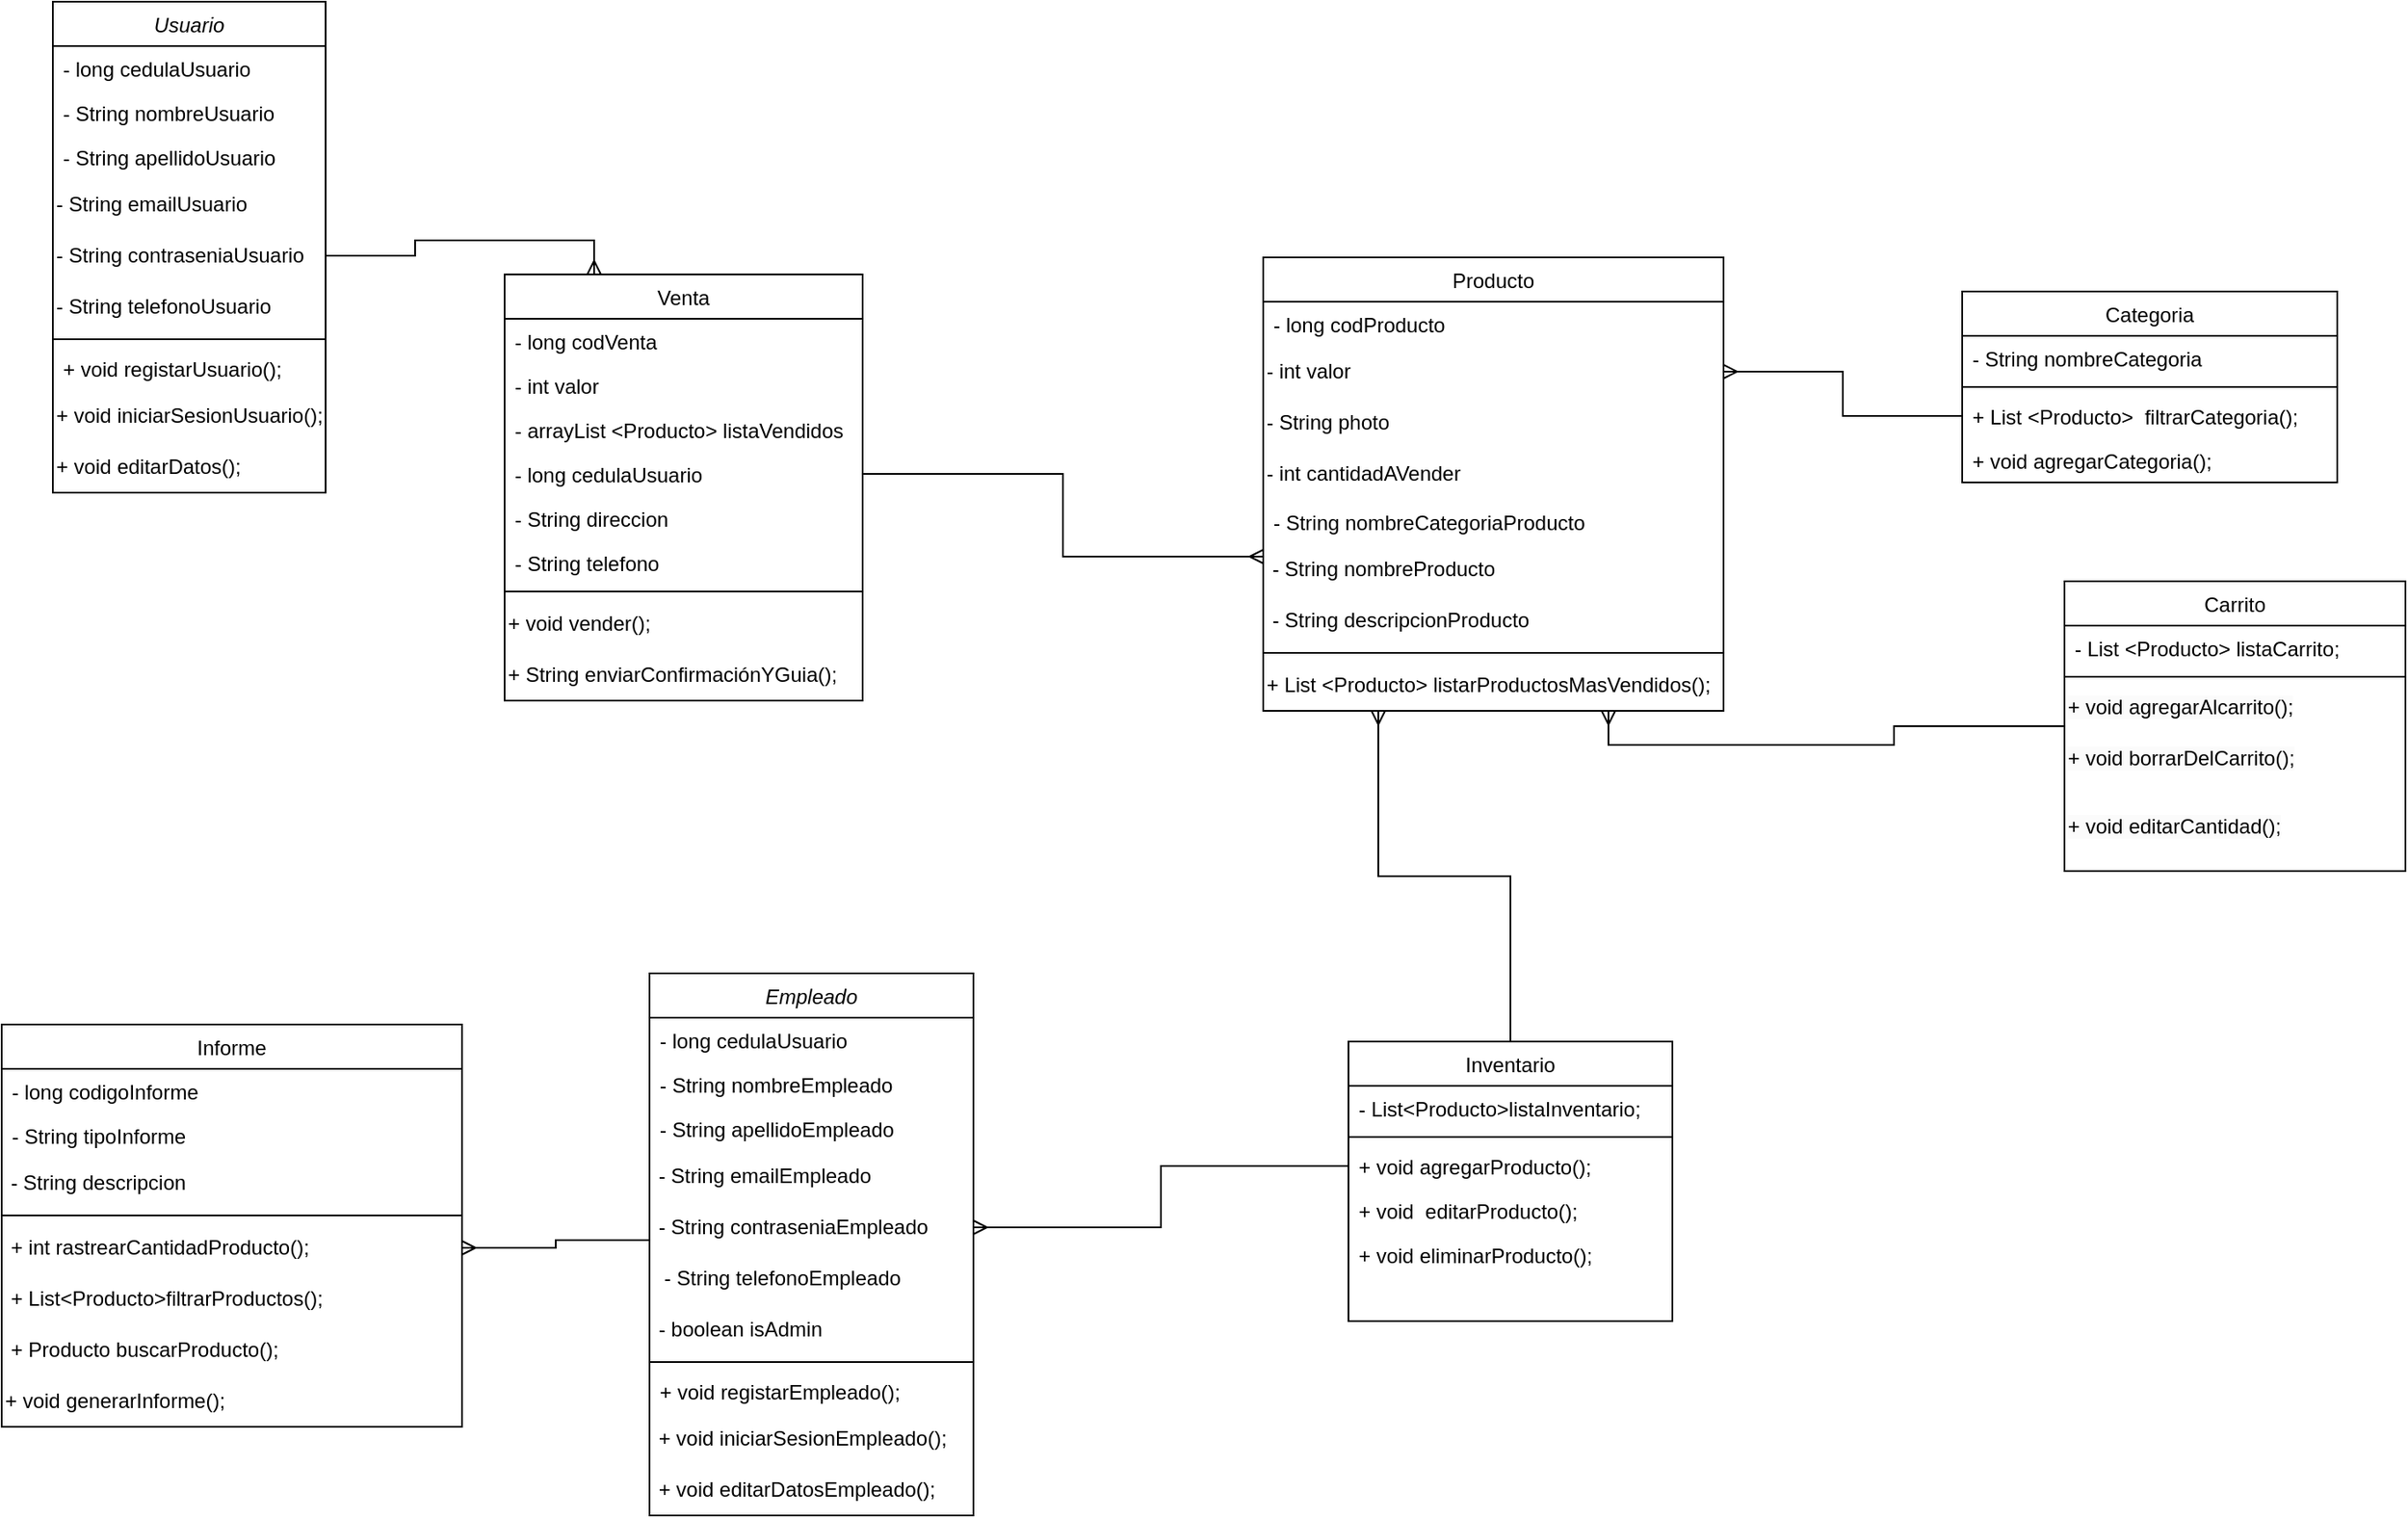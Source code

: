 <mxfile version="21.7.2" type="github">
  <diagram id="C5RBs43oDa-KdzZeNtuy" name="Page-1">
    <mxGraphModel dx="1750" dy="968" grid="1" gridSize="10" guides="1" tooltips="1" connect="1" arrows="1" fold="1" page="1" pageScale="1" pageWidth="827" pageHeight="1169" math="0" shadow="0">
      <root>
        <mxCell id="WIyWlLk6GJQsqaUBKTNV-0" />
        <mxCell id="WIyWlLk6GJQsqaUBKTNV-1" parent="WIyWlLk6GJQsqaUBKTNV-0" />
        <mxCell id="zkfFHV4jXpPFQw0GAbJ--0" value="Usuario" style="swimlane;fontStyle=2;align=center;verticalAlign=top;childLayout=stackLayout;horizontal=1;startSize=26;horizontalStack=0;resizeParent=1;resizeLast=0;collapsible=1;marginBottom=0;rounded=0;shadow=0;strokeWidth=1;" parent="WIyWlLk6GJQsqaUBKTNV-1" vertex="1">
          <mxGeometry x="80" y="50" width="160" height="288" as="geometry">
            <mxRectangle x="230" y="140" width="160" height="26" as="alternateBounds" />
          </mxGeometry>
        </mxCell>
        <mxCell id="zkfFHV4jXpPFQw0GAbJ--1" value="- long cedulaUsuario&#xa;" style="text;align=left;verticalAlign=top;spacingLeft=4;spacingRight=4;overflow=hidden;rotatable=0;points=[[0,0.5],[1,0.5]];portConstraint=eastwest;" parent="zkfFHV4jXpPFQw0GAbJ--0" vertex="1">
          <mxGeometry y="26" width="160" height="26" as="geometry" />
        </mxCell>
        <mxCell id="zkfFHV4jXpPFQw0GAbJ--2" value="- String nombreUsuario" style="text;align=left;verticalAlign=top;spacingLeft=4;spacingRight=4;overflow=hidden;rotatable=0;points=[[0,0.5],[1,0.5]];portConstraint=eastwest;rounded=0;shadow=0;html=0;" parent="zkfFHV4jXpPFQw0GAbJ--0" vertex="1">
          <mxGeometry y="52" width="160" height="26" as="geometry" />
        </mxCell>
        <mxCell id="zkfFHV4jXpPFQw0GAbJ--3" value="- String apellidoUsuario" style="text;align=left;verticalAlign=top;spacingLeft=4;spacingRight=4;overflow=hidden;rotatable=0;points=[[0,0.5],[1,0.5]];portConstraint=eastwest;rounded=0;shadow=0;html=0;" parent="zkfFHV4jXpPFQw0GAbJ--0" vertex="1">
          <mxGeometry y="78" width="160" height="26" as="geometry" />
        </mxCell>
        <mxCell id="MA3qy4aRPpGFtMoeG9zq-3" value="- String emailUsuario" style="text;html=1;strokeColor=none;fillColor=none;align=left;verticalAlign=middle;whiteSpace=wrap;rounded=0;" parent="zkfFHV4jXpPFQw0GAbJ--0" vertex="1">
          <mxGeometry y="104" width="160" height="30" as="geometry" />
        </mxCell>
        <mxCell id="MA3qy4aRPpGFtMoeG9zq-4" value="- String contraseniaUsuario" style="text;html=1;strokeColor=none;fillColor=none;align=left;verticalAlign=middle;whiteSpace=wrap;rounded=0;" parent="zkfFHV4jXpPFQw0GAbJ--0" vertex="1">
          <mxGeometry y="134" width="160" height="30" as="geometry" />
        </mxCell>
        <mxCell id="MA3qy4aRPpGFtMoeG9zq-5" value="- String telefonoUsuario" style="text;html=1;strokeColor=none;fillColor=none;align=left;verticalAlign=middle;whiteSpace=wrap;rounded=0;" parent="zkfFHV4jXpPFQw0GAbJ--0" vertex="1">
          <mxGeometry y="164" width="160" height="30" as="geometry" />
        </mxCell>
        <mxCell id="zkfFHV4jXpPFQw0GAbJ--4" value="" style="line;html=1;strokeWidth=1;align=left;verticalAlign=middle;spacingTop=-1;spacingLeft=3;spacingRight=3;rotatable=0;labelPosition=right;points=[];portConstraint=eastwest;" parent="zkfFHV4jXpPFQw0GAbJ--0" vertex="1">
          <mxGeometry y="194" width="160" height="8" as="geometry" />
        </mxCell>
        <mxCell id="zkfFHV4jXpPFQw0GAbJ--5" value="+ void registarUsuario();&#xa;" style="text;align=left;verticalAlign=top;spacingLeft=4;spacingRight=4;overflow=hidden;rotatable=0;points=[[0,0.5],[1,0.5]];portConstraint=eastwest;" parent="zkfFHV4jXpPFQw0GAbJ--0" vertex="1">
          <mxGeometry y="202" width="160" height="26" as="geometry" />
        </mxCell>
        <mxCell id="MA3qy4aRPpGFtMoeG9zq-6" value="+ void iniciarSesionUsuario();" style="text;html=1;strokeColor=none;fillColor=none;align=left;verticalAlign=middle;whiteSpace=wrap;rounded=0;" parent="zkfFHV4jXpPFQw0GAbJ--0" vertex="1">
          <mxGeometry y="228" width="160" height="30" as="geometry" />
        </mxCell>
        <mxCell id="MA3qy4aRPpGFtMoeG9zq-7" value="+ void editarDatos();" style="text;html=1;strokeColor=none;fillColor=none;align=left;verticalAlign=middle;whiteSpace=wrap;rounded=0;" parent="zkfFHV4jXpPFQw0GAbJ--0" vertex="1">
          <mxGeometry y="258" width="160" height="30" as="geometry" />
        </mxCell>
        <mxCell id="zkfFHV4jXpPFQw0GAbJ--6" value="Producto" style="swimlane;fontStyle=0;align=center;verticalAlign=top;childLayout=stackLayout;horizontal=1;startSize=26;horizontalStack=0;resizeParent=1;resizeLast=0;collapsible=1;marginBottom=0;rounded=0;shadow=0;strokeWidth=1;" parent="WIyWlLk6GJQsqaUBKTNV-1" vertex="1">
          <mxGeometry x="790" y="200" width="270" height="266" as="geometry">
            <mxRectangle x="130" y="380" width="160" height="26" as="alternateBounds" />
          </mxGeometry>
        </mxCell>
        <mxCell id="zkfFHV4jXpPFQw0GAbJ--7" value="- long codProducto" style="text;align=left;verticalAlign=top;spacingLeft=4;spacingRight=4;overflow=hidden;rotatable=0;points=[[0,0.5],[1,0.5]];portConstraint=eastwest;" parent="zkfFHV4jXpPFQw0GAbJ--6" vertex="1">
          <mxGeometry y="26" width="270" height="26" as="geometry" />
        </mxCell>
        <mxCell id="MA3qy4aRPpGFtMoeG9zq-11" value="- int valor" style="text;html=1;strokeColor=none;fillColor=none;align=left;verticalAlign=middle;whiteSpace=wrap;rounded=0;" parent="zkfFHV4jXpPFQw0GAbJ--6" vertex="1">
          <mxGeometry y="52" width="270" height="30" as="geometry" />
        </mxCell>
        <mxCell id="-KQW196Ihy9D4AUQCAuh-0" value="- String photo" style="text;html=1;strokeColor=none;fillColor=none;align=left;verticalAlign=middle;whiteSpace=wrap;rounded=0;" vertex="1" parent="zkfFHV4jXpPFQw0GAbJ--6">
          <mxGeometry y="82" width="270" height="30" as="geometry" />
        </mxCell>
        <mxCell id="-KQW196Ihy9D4AUQCAuh-1" value="- int cantidadAVender" style="text;html=1;strokeColor=none;fillColor=none;align=left;verticalAlign=middle;whiteSpace=wrap;rounded=0;" vertex="1" parent="zkfFHV4jXpPFQw0GAbJ--6">
          <mxGeometry y="112" width="270" height="30" as="geometry" />
        </mxCell>
        <mxCell id="zkfFHV4jXpPFQw0GAbJ--8" value="- String nombreCategoriaProducto" style="text;align=left;verticalAlign=top;spacingLeft=4;spacingRight=4;overflow=hidden;rotatable=0;points=[[0,0.5],[1,0.5]];portConstraint=eastwest;rounded=0;shadow=0;html=0;" parent="zkfFHV4jXpPFQw0GAbJ--6" vertex="1">
          <mxGeometry y="142" width="270" height="26" as="geometry" />
        </mxCell>
        <mxCell id="MA3qy4aRPpGFtMoeG9zq-9" value="&amp;nbsp;- String nombreProducto" style="text;html=1;strokeColor=none;fillColor=none;align=left;verticalAlign=middle;whiteSpace=wrap;rounded=0;" parent="zkfFHV4jXpPFQw0GAbJ--6" vertex="1">
          <mxGeometry y="168" width="270" height="30" as="geometry" />
        </mxCell>
        <mxCell id="MA3qy4aRPpGFtMoeG9zq-10" value="&amp;nbsp;- String descripcionProducto" style="text;html=1;strokeColor=none;fillColor=none;align=left;verticalAlign=middle;whiteSpace=wrap;rounded=0;" parent="zkfFHV4jXpPFQw0GAbJ--6" vertex="1">
          <mxGeometry y="198" width="270" height="30" as="geometry" />
        </mxCell>
        <mxCell id="zkfFHV4jXpPFQw0GAbJ--9" value="" style="line;html=1;strokeWidth=1;align=left;verticalAlign=middle;spacingTop=-1;spacingLeft=3;spacingRight=3;rotatable=0;labelPosition=right;points=[];portConstraint=eastwest;" parent="zkfFHV4jXpPFQw0GAbJ--6" vertex="1">
          <mxGeometry y="228" width="270" height="8" as="geometry" />
        </mxCell>
        <mxCell id="MA3qy4aRPpGFtMoeG9zq-13" value="+ List &amp;lt;Producto&amp;gt; listarProductosMasVendidos();" style="text;html=1;strokeColor=none;fillColor=none;align=left;verticalAlign=middle;whiteSpace=wrap;rounded=0;" parent="zkfFHV4jXpPFQw0GAbJ--6" vertex="1">
          <mxGeometry y="236" width="270" height="30" as="geometry" />
        </mxCell>
        <mxCell id="zkfFHV4jXpPFQw0GAbJ--13" value="Venta" style="swimlane;fontStyle=0;align=center;verticalAlign=top;childLayout=stackLayout;horizontal=1;startSize=26;horizontalStack=0;resizeParent=1;resizeLast=0;collapsible=1;marginBottom=0;rounded=0;shadow=0;strokeWidth=1;" parent="WIyWlLk6GJQsqaUBKTNV-1" vertex="1">
          <mxGeometry x="345" y="210" width="210" height="250" as="geometry">
            <mxRectangle x="340" y="380" width="170" height="26" as="alternateBounds" />
          </mxGeometry>
        </mxCell>
        <mxCell id="zkfFHV4jXpPFQw0GAbJ--14" value="- long codVenta" style="text;align=left;verticalAlign=top;spacingLeft=4;spacingRight=4;overflow=hidden;rotatable=0;points=[[0,0.5],[1,0.5]];portConstraint=eastwest;" parent="zkfFHV4jXpPFQw0GAbJ--13" vertex="1">
          <mxGeometry y="26" width="210" height="26" as="geometry" />
        </mxCell>
        <mxCell id="MA3qy4aRPpGFtMoeG9zq-14" value="- int valor" style="text;align=left;verticalAlign=top;spacingLeft=4;spacingRight=4;overflow=hidden;rotatable=0;points=[[0,0.5],[1,0.5]];portConstraint=eastwest;" parent="zkfFHV4jXpPFQw0GAbJ--13" vertex="1">
          <mxGeometry y="52" width="210" height="26" as="geometry" />
        </mxCell>
        <mxCell id="MA3qy4aRPpGFtMoeG9zq-15" value="- arrayList &lt;Producto&gt; listaVendidos" style="text;align=left;verticalAlign=top;spacingLeft=4;spacingRight=4;overflow=hidden;rotatable=0;points=[[0,0.5],[1,0.5]];portConstraint=eastwest;" parent="zkfFHV4jXpPFQw0GAbJ--13" vertex="1">
          <mxGeometry y="78" width="210" height="26" as="geometry" />
        </mxCell>
        <mxCell id="jjatqbKf0aUEEOFDRJPb-20" value="- long cedulaUsuario" style="text;align=left;verticalAlign=top;spacingLeft=4;spacingRight=4;overflow=hidden;rotatable=0;points=[[0,0.5],[1,0.5]];portConstraint=eastwest;" parent="zkfFHV4jXpPFQw0GAbJ--13" vertex="1">
          <mxGeometry y="104" width="210" height="26" as="geometry" />
        </mxCell>
        <mxCell id="jjatqbKf0aUEEOFDRJPb-21" value="- String direccion " style="text;align=left;verticalAlign=top;spacingLeft=4;spacingRight=4;overflow=hidden;rotatable=0;points=[[0,0.5],[1,0.5]];portConstraint=eastwest;" parent="zkfFHV4jXpPFQw0GAbJ--13" vertex="1">
          <mxGeometry y="130" width="210" height="26" as="geometry" />
        </mxCell>
        <mxCell id="jjatqbKf0aUEEOFDRJPb-22" value="- String telefono" style="text;align=left;verticalAlign=top;spacingLeft=4;spacingRight=4;overflow=hidden;rotatable=0;points=[[0,0.5],[1,0.5]];portConstraint=eastwest;" parent="zkfFHV4jXpPFQw0GAbJ--13" vertex="1">
          <mxGeometry y="156" width="210" height="26" as="geometry" />
        </mxCell>
        <mxCell id="zkfFHV4jXpPFQw0GAbJ--15" value="" style="line;html=1;strokeWidth=1;align=left;verticalAlign=middle;spacingTop=-1;spacingLeft=3;spacingRight=3;rotatable=0;labelPosition=right;points=[];portConstraint=eastwest;" parent="zkfFHV4jXpPFQw0GAbJ--13" vertex="1">
          <mxGeometry y="182" width="210" height="8" as="geometry" />
        </mxCell>
        <mxCell id="MA3qy4aRPpGFtMoeG9zq-16" value="+ void vender();" style="text;html=1;strokeColor=none;fillColor=none;align=left;verticalAlign=middle;whiteSpace=wrap;rounded=0;" parent="zkfFHV4jXpPFQw0GAbJ--13" vertex="1">
          <mxGeometry y="190" width="210" height="30" as="geometry" />
        </mxCell>
        <mxCell id="jjatqbKf0aUEEOFDRJPb-7" value="+ String enviarConfirmaciónYGuia();" style="text;html=1;strokeColor=none;fillColor=none;align=left;verticalAlign=middle;whiteSpace=wrap;rounded=0;" parent="zkfFHV4jXpPFQw0GAbJ--13" vertex="1">
          <mxGeometry y="220" width="210" height="30" as="geometry" />
        </mxCell>
        <mxCell id="zkfFHV4jXpPFQw0GAbJ--17" value="Categoria" style="swimlane;fontStyle=0;align=center;verticalAlign=top;childLayout=stackLayout;horizontal=1;startSize=26;horizontalStack=0;resizeParent=1;resizeLast=0;collapsible=1;marginBottom=0;rounded=0;shadow=0;strokeWidth=1;" parent="WIyWlLk6GJQsqaUBKTNV-1" vertex="1">
          <mxGeometry x="1200" y="220" width="220" height="112" as="geometry">
            <mxRectangle x="550" y="140" width="160" height="26" as="alternateBounds" />
          </mxGeometry>
        </mxCell>
        <mxCell id="zkfFHV4jXpPFQw0GAbJ--18" value="- String nombreCategoria" style="text;align=left;verticalAlign=top;spacingLeft=4;spacingRight=4;overflow=hidden;rotatable=0;points=[[0,0.5],[1,0.5]];portConstraint=eastwest;" parent="zkfFHV4jXpPFQw0GAbJ--17" vertex="1">
          <mxGeometry y="26" width="220" height="26" as="geometry" />
        </mxCell>
        <mxCell id="zkfFHV4jXpPFQw0GAbJ--23" value="" style="line;html=1;strokeWidth=1;align=left;verticalAlign=middle;spacingTop=-1;spacingLeft=3;spacingRight=3;rotatable=0;labelPosition=right;points=[];portConstraint=eastwest;" parent="zkfFHV4jXpPFQw0GAbJ--17" vertex="1">
          <mxGeometry y="52" width="220" height="8" as="geometry" />
        </mxCell>
        <mxCell id="zkfFHV4jXpPFQw0GAbJ--24" value="+ List &lt;Producto&gt;  filtrarCategoria();" style="text;align=left;verticalAlign=top;spacingLeft=4;spacingRight=4;overflow=hidden;rotatable=0;points=[[0,0.5],[1,0.5]];portConstraint=eastwest;" parent="zkfFHV4jXpPFQw0GAbJ--17" vertex="1">
          <mxGeometry y="60" width="220" height="26" as="geometry" />
        </mxCell>
        <mxCell id="yiQyhBWFoNNj02NLtgwB-6" value="+ void agregarCategoria();" style="text;align=left;verticalAlign=top;spacingLeft=4;spacingRight=4;overflow=hidden;rotatable=0;points=[[0,0.5],[1,0.5]];portConstraint=eastwest;" parent="zkfFHV4jXpPFQw0GAbJ--17" vertex="1">
          <mxGeometry y="86" width="220" height="26" as="geometry" />
        </mxCell>
        <mxCell id="yiQyhBWFoNNj02NLtgwB-20" style="edgeStyle=orthogonalEdgeStyle;rounded=0;orthogonalLoop=1;jettySize=auto;html=1;entryX=0.75;entryY=1;entryDx=0;entryDy=0;endArrow=ERmany;endFill=0;startArrow=none;startFill=0;" parent="WIyWlLk6GJQsqaUBKTNV-1" source="MA3qy4aRPpGFtMoeG9zq-0" target="zkfFHV4jXpPFQw0GAbJ--6" edge="1">
          <mxGeometry relative="1" as="geometry" />
        </mxCell>
        <mxCell id="MA3qy4aRPpGFtMoeG9zq-0" value="Carrito" style="swimlane;fontStyle=0;align=center;verticalAlign=top;childLayout=stackLayout;horizontal=1;startSize=26;horizontalStack=0;resizeParent=1;resizeLast=0;collapsible=1;marginBottom=0;rounded=0;shadow=0;strokeWidth=1;" parent="WIyWlLk6GJQsqaUBKTNV-1" vertex="1">
          <mxGeometry x="1260" y="390" width="200" height="170" as="geometry">
            <mxRectangle x="340" y="380" width="170" height="26" as="alternateBounds" />
          </mxGeometry>
        </mxCell>
        <mxCell id="MA3qy4aRPpGFtMoeG9zq-1" value="- List &lt;Producto&gt; listaCarrito;" style="text;align=left;verticalAlign=top;spacingLeft=4;spacingRight=4;overflow=hidden;rotatable=0;points=[[0,0.5],[1,0.5]];portConstraint=eastwest;" parent="MA3qy4aRPpGFtMoeG9zq-0" vertex="1">
          <mxGeometry y="26" width="200" height="26" as="geometry" />
        </mxCell>
        <mxCell id="MA3qy4aRPpGFtMoeG9zq-2" value="" style="line;html=1;strokeWidth=1;align=left;verticalAlign=middle;spacingTop=-1;spacingLeft=3;spacingRight=3;rotatable=0;labelPosition=right;points=[];portConstraint=eastwest;" parent="MA3qy4aRPpGFtMoeG9zq-0" vertex="1">
          <mxGeometry y="52" width="200" height="8" as="geometry" />
        </mxCell>
        <mxCell id="jjatqbKf0aUEEOFDRJPb-3" value="&lt;span style=&quot;color: rgb(0, 0, 0); font-family: Helvetica; font-size: 12px; font-style: normal; font-variant-ligatures: normal; font-variant-caps: normal; font-weight: 400; letter-spacing: normal; orphans: 2; text-align: left; text-indent: 0px; text-transform: none; widows: 2; word-spacing: 0px; -webkit-text-stroke-width: 0px; background-color: rgb(251, 251, 251); text-decoration-thickness: initial; text-decoration-style: initial; text-decoration-color: initial; float: none; display: inline !important;&quot;&gt;+ void agregarAlcarrito();&lt;/span&gt;" style="text;whiteSpace=wrap;html=1;" parent="MA3qy4aRPpGFtMoeG9zq-0" vertex="1">
          <mxGeometry y="60" width="200" height="30" as="geometry" />
        </mxCell>
        <mxCell id="jjatqbKf0aUEEOFDRJPb-4" value="&lt;span style=&quot;color: rgb(0, 0, 0); font-family: Helvetica; font-size: 12px; font-style: normal; font-variant-ligatures: normal; font-variant-caps: normal; font-weight: 400; letter-spacing: normal; orphans: 2; text-align: left; text-indent: 0px; text-transform: none; widows: 2; word-spacing: 0px; -webkit-text-stroke-width: 0px; background-color: rgb(251, 251, 251); text-decoration-thickness: initial; text-decoration-style: initial; text-decoration-color: initial; float: none; display: inline !important;&quot;&gt;+ void borrarDelCarrito();&lt;/span&gt;" style="text;whiteSpace=wrap;html=1;" parent="MA3qy4aRPpGFtMoeG9zq-0" vertex="1">
          <mxGeometry y="90" width="200" height="40" as="geometry" />
        </mxCell>
        <mxCell id="jjatqbKf0aUEEOFDRJPb-6" value="&lt;span style=&quot;color: rgb(0, 0, 0); font-family: Helvetica; font-size: 12px; font-style: normal; font-variant-ligatures: normal; font-variant-caps: normal; font-weight: 400; letter-spacing: normal; orphans: 2; text-align: left; text-indent: 0px; text-transform: none; widows: 2; word-spacing: 0px; -webkit-text-stroke-width: 0px; background-color: rgb(251, 251, 251); text-decoration-thickness: initial; text-decoration-style: initial; text-decoration-color: initial; float: none; display: inline !important;&quot;&gt;+ void editarCantidad();&lt;/span&gt;" style="text;whiteSpace=wrap;html=1;" parent="MA3qy4aRPpGFtMoeG9zq-0" vertex="1">
          <mxGeometry y="130" width="200" height="40" as="geometry" />
        </mxCell>
        <mxCell id="yiQyhBWFoNNj02NLtgwB-24" style="edgeStyle=orthogonalEdgeStyle;rounded=0;orthogonalLoop=1;jettySize=auto;html=1;entryX=0.25;entryY=1;entryDx=0;entryDy=0;endArrow=ERmany;endFill=0;startArrow=none;startFill=0;" parent="WIyWlLk6GJQsqaUBKTNV-1" source="jjatqbKf0aUEEOFDRJPb-0" target="zkfFHV4jXpPFQw0GAbJ--6" edge="1">
          <mxGeometry relative="1" as="geometry" />
        </mxCell>
        <mxCell id="jjatqbKf0aUEEOFDRJPb-0" value="Inventario" style="swimlane;fontStyle=0;align=center;verticalAlign=top;childLayout=stackLayout;horizontal=1;startSize=26;horizontalStack=0;resizeParent=1;resizeLast=0;collapsible=1;marginBottom=0;rounded=0;shadow=0;strokeWidth=1;" parent="WIyWlLk6GJQsqaUBKTNV-1" vertex="1">
          <mxGeometry x="840" y="660" width="190" height="164" as="geometry">
            <mxRectangle x="340" y="380" width="170" height="26" as="alternateBounds" />
          </mxGeometry>
        </mxCell>
        <mxCell id="jjatqbKf0aUEEOFDRJPb-1" value="- List&lt;Producto&gt;listaInventario;" style="text;align=left;verticalAlign=top;spacingLeft=4;spacingRight=4;overflow=hidden;rotatable=0;points=[[0,0.5],[1,0.5]];portConstraint=eastwest;" parent="jjatqbKf0aUEEOFDRJPb-0" vertex="1">
          <mxGeometry y="26" width="190" height="26" as="geometry" />
        </mxCell>
        <mxCell id="jjatqbKf0aUEEOFDRJPb-2" value="" style="line;html=1;strokeWidth=1;align=left;verticalAlign=middle;spacingTop=-1;spacingLeft=3;spacingRight=3;rotatable=0;labelPosition=right;points=[];portConstraint=eastwest;" parent="jjatqbKf0aUEEOFDRJPb-0" vertex="1">
          <mxGeometry y="52" width="190" height="8" as="geometry" />
        </mxCell>
        <mxCell id="zkfFHV4jXpPFQw0GAbJ--10" value="+ void agregarProducto();" style="text;align=left;verticalAlign=top;spacingLeft=4;spacingRight=4;overflow=hidden;rotatable=0;points=[[0,0.5],[1,0.5]];portConstraint=eastwest;fontStyle=0" parent="jjatqbKf0aUEEOFDRJPb-0" vertex="1">
          <mxGeometry y="60" width="190" height="26" as="geometry" />
        </mxCell>
        <mxCell id="zkfFHV4jXpPFQw0GAbJ--11" value="+ void  editarProducto();" style="text;align=left;verticalAlign=top;spacingLeft=4;spacingRight=4;overflow=hidden;rotatable=0;points=[[0,0.5],[1,0.5]];portConstraint=eastwest;" parent="jjatqbKf0aUEEOFDRJPb-0" vertex="1">
          <mxGeometry y="86" width="190" height="26" as="geometry" />
        </mxCell>
        <mxCell id="MA3qy4aRPpGFtMoeG9zq-12" value="+ void eliminarProducto();" style="text;align=left;verticalAlign=top;spacingLeft=4;spacingRight=4;overflow=hidden;rotatable=0;points=[[0,0.5],[1,0.5]];portConstraint=eastwest;fontStyle=0" parent="jjatqbKf0aUEEOFDRJPb-0" vertex="1">
          <mxGeometry y="112" width="190" height="26" as="geometry" />
        </mxCell>
        <mxCell id="jjatqbKf0aUEEOFDRJPb-8" value="Empleado" style="swimlane;fontStyle=2;align=center;verticalAlign=top;childLayout=stackLayout;horizontal=1;startSize=26;horizontalStack=0;resizeParent=1;resizeLast=0;collapsible=1;marginBottom=0;rounded=0;shadow=0;strokeWidth=1;" parent="WIyWlLk6GJQsqaUBKTNV-1" vertex="1">
          <mxGeometry x="430" y="620" width="190" height="318" as="geometry">
            <mxRectangle x="230" y="140" width="160" height="26" as="alternateBounds" />
          </mxGeometry>
        </mxCell>
        <mxCell id="jjatqbKf0aUEEOFDRJPb-9" value="- long cedulaUsuario&#xa;" style="text;align=left;verticalAlign=top;spacingLeft=4;spacingRight=4;overflow=hidden;rotatable=0;points=[[0,0.5],[1,0.5]];portConstraint=eastwest;" parent="jjatqbKf0aUEEOFDRJPb-8" vertex="1">
          <mxGeometry y="26" width="190" height="26" as="geometry" />
        </mxCell>
        <mxCell id="jjatqbKf0aUEEOFDRJPb-10" value="- String nombreEmpleado" style="text;align=left;verticalAlign=top;spacingLeft=4;spacingRight=4;overflow=hidden;rotatable=0;points=[[0,0.5],[1,0.5]];portConstraint=eastwest;rounded=0;shadow=0;html=0;" parent="jjatqbKf0aUEEOFDRJPb-8" vertex="1">
          <mxGeometry y="52" width="190" height="26" as="geometry" />
        </mxCell>
        <mxCell id="jjatqbKf0aUEEOFDRJPb-11" value="- String apellidoEmpleado" style="text;align=left;verticalAlign=top;spacingLeft=4;spacingRight=4;overflow=hidden;rotatable=0;points=[[0,0.5],[1,0.5]];portConstraint=eastwest;rounded=0;shadow=0;html=0;" parent="jjatqbKf0aUEEOFDRJPb-8" vertex="1">
          <mxGeometry y="78" width="190" height="26" as="geometry" />
        </mxCell>
        <mxCell id="jjatqbKf0aUEEOFDRJPb-12" value="&amp;nbsp;- String emailEmpleado" style="text;html=1;strokeColor=none;fillColor=none;align=left;verticalAlign=middle;whiteSpace=wrap;rounded=0;" parent="jjatqbKf0aUEEOFDRJPb-8" vertex="1">
          <mxGeometry y="104" width="190" height="30" as="geometry" />
        </mxCell>
        <mxCell id="jjatqbKf0aUEEOFDRJPb-13" value="&amp;nbsp;- String contraseniaEmpleado" style="text;html=1;strokeColor=none;fillColor=none;align=left;verticalAlign=middle;whiteSpace=wrap;rounded=0;" parent="jjatqbKf0aUEEOFDRJPb-8" vertex="1">
          <mxGeometry y="134" width="190" height="30" as="geometry" />
        </mxCell>
        <mxCell id="jjatqbKf0aUEEOFDRJPb-14" value="&amp;nbsp; - String telefonoEmpleado" style="text;html=1;strokeColor=none;fillColor=none;align=left;verticalAlign=middle;whiteSpace=wrap;rounded=0;" parent="jjatqbKf0aUEEOFDRJPb-8" vertex="1">
          <mxGeometry y="164" width="190" height="30" as="geometry" />
        </mxCell>
        <mxCell id="jjatqbKf0aUEEOFDRJPb-19" value="&amp;nbsp;- boolean isAdmin" style="text;html=1;strokeColor=none;fillColor=none;align=left;verticalAlign=middle;whiteSpace=wrap;rounded=0;" parent="jjatqbKf0aUEEOFDRJPb-8" vertex="1">
          <mxGeometry y="194" width="190" height="30" as="geometry" />
        </mxCell>
        <mxCell id="jjatqbKf0aUEEOFDRJPb-15" value="" style="line;html=1;strokeWidth=1;align=left;verticalAlign=middle;spacingTop=-1;spacingLeft=3;spacingRight=3;rotatable=0;labelPosition=right;points=[];portConstraint=eastwest;" parent="jjatqbKf0aUEEOFDRJPb-8" vertex="1">
          <mxGeometry y="224" width="190" height="8" as="geometry" />
        </mxCell>
        <mxCell id="jjatqbKf0aUEEOFDRJPb-16" value="+ void registarEmpleado();&#xa;" style="text;align=left;verticalAlign=top;spacingLeft=4;spacingRight=4;overflow=hidden;rotatable=0;points=[[0,0.5],[1,0.5]];portConstraint=eastwest;" parent="jjatqbKf0aUEEOFDRJPb-8" vertex="1">
          <mxGeometry y="232" width="190" height="26" as="geometry" />
        </mxCell>
        <mxCell id="jjatqbKf0aUEEOFDRJPb-17" value="&amp;nbsp;+ void iniciarSesionEmpleado();" style="text;html=1;strokeColor=none;fillColor=none;align=left;verticalAlign=middle;whiteSpace=wrap;rounded=0;" parent="jjatqbKf0aUEEOFDRJPb-8" vertex="1">
          <mxGeometry y="258" width="190" height="30" as="geometry" />
        </mxCell>
        <mxCell id="jjatqbKf0aUEEOFDRJPb-18" value="&amp;nbsp;+ void editarDatosEmpleado();" style="text;html=1;strokeColor=none;fillColor=none;align=left;verticalAlign=middle;whiteSpace=wrap;rounded=0;" parent="jjatqbKf0aUEEOFDRJPb-8" vertex="1">
          <mxGeometry y="288" width="190" height="30" as="geometry" />
        </mxCell>
        <mxCell id="jjatqbKf0aUEEOFDRJPb-24" value="Informe" style="swimlane;fontStyle=0;align=center;verticalAlign=top;childLayout=stackLayout;horizontal=1;startSize=26;horizontalStack=0;resizeParent=1;resizeLast=0;collapsible=1;marginBottom=0;rounded=0;shadow=0;strokeWidth=1;" parent="WIyWlLk6GJQsqaUBKTNV-1" vertex="1">
          <mxGeometry x="50" y="650" width="270" height="236" as="geometry">
            <mxRectangle x="130" y="380" width="160" height="26" as="alternateBounds" />
          </mxGeometry>
        </mxCell>
        <mxCell id="jjatqbKf0aUEEOFDRJPb-25" value="- long codigoInforme" style="text;align=left;verticalAlign=top;spacingLeft=4;spacingRight=4;overflow=hidden;rotatable=0;points=[[0,0.5],[1,0.5]];portConstraint=eastwest;" parent="jjatqbKf0aUEEOFDRJPb-24" vertex="1">
          <mxGeometry y="26" width="270" height="26" as="geometry" />
        </mxCell>
        <mxCell id="jjatqbKf0aUEEOFDRJPb-26" value="- String tipoInforme" style="text;align=left;verticalAlign=top;spacingLeft=4;spacingRight=4;overflow=hidden;rotatable=0;points=[[0,0.5],[1,0.5]];portConstraint=eastwest;rounded=0;shadow=0;html=0;" parent="jjatqbKf0aUEEOFDRJPb-24" vertex="1">
          <mxGeometry y="52" width="270" height="26" as="geometry" />
        </mxCell>
        <mxCell id="jjatqbKf0aUEEOFDRJPb-27" value="&amp;nbsp;- String descripcion" style="text;html=1;strokeColor=none;fillColor=none;align=left;verticalAlign=middle;whiteSpace=wrap;rounded=0;" parent="jjatqbKf0aUEEOFDRJPb-24" vertex="1">
          <mxGeometry y="78" width="270" height="30" as="geometry" />
        </mxCell>
        <mxCell id="jjatqbKf0aUEEOFDRJPb-30" value="" style="line;html=1;strokeWidth=1;align=left;verticalAlign=middle;spacingTop=-1;spacingLeft=3;spacingRight=3;rotatable=0;labelPosition=right;points=[];portConstraint=eastwest;" parent="jjatqbKf0aUEEOFDRJPb-24" vertex="1">
          <mxGeometry y="108" width="270" height="8" as="geometry" />
        </mxCell>
        <mxCell id="jjatqbKf0aUEEOFDRJPb-31" value="&amp;nbsp;+ int rastrearCantidadProducto();" style="text;html=1;strokeColor=none;fillColor=none;align=left;verticalAlign=middle;whiteSpace=wrap;rounded=0;" parent="jjatqbKf0aUEEOFDRJPb-24" vertex="1">
          <mxGeometry y="116" width="270" height="30" as="geometry" />
        </mxCell>
        <mxCell id="jjatqbKf0aUEEOFDRJPb-32" value="&amp;nbsp;+ List&amp;lt;Producto&amp;gt;filtrarProductos();" style="text;html=1;strokeColor=none;fillColor=none;align=left;verticalAlign=middle;whiteSpace=wrap;rounded=0;" parent="jjatqbKf0aUEEOFDRJPb-24" vertex="1">
          <mxGeometry y="146" width="270" height="30" as="geometry" />
        </mxCell>
        <mxCell id="jjatqbKf0aUEEOFDRJPb-33" value="&amp;nbsp;+ Producto buscarProducto();" style="text;html=1;strokeColor=none;fillColor=none;align=left;verticalAlign=middle;whiteSpace=wrap;rounded=0;" parent="jjatqbKf0aUEEOFDRJPb-24" vertex="1">
          <mxGeometry y="176" width="270" height="30" as="geometry" />
        </mxCell>
        <mxCell id="jjatqbKf0aUEEOFDRJPb-34" value="+ void generarInforme();" style="text;html=1;strokeColor=none;fillColor=none;align=left;verticalAlign=middle;whiteSpace=wrap;rounded=0;" parent="jjatqbKf0aUEEOFDRJPb-24" vertex="1">
          <mxGeometry y="206" width="270" height="30" as="geometry" />
        </mxCell>
        <mxCell id="yiQyhBWFoNNj02NLtgwB-10" style="edgeStyle=orthogonalEdgeStyle;rounded=0;orthogonalLoop=1;jettySize=auto;html=1;entryX=0.25;entryY=0;entryDx=0;entryDy=0;endArrow=ERmany;endFill=0;" parent="WIyWlLk6GJQsqaUBKTNV-1" source="MA3qy4aRPpGFtMoeG9zq-4" target="zkfFHV4jXpPFQw0GAbJ--13" edge="1">
          <mxGeometry relative="1" as="geometry" />
        </mxCell>
        <mxCell id="yiQyhBWFoNNj02NLtgwB-13" style="edgeStyle=orthogonalEdgeStyle;rounded=0;orthogonalLoop=1;jettySize=auto;html=1;entryX=0;entryY=0.25;entryDx=0;entryDy=0;endArrow=ERmany;endFill=0;" parent="WIyWlLk6GJQsqaUBKTNV-1" source="jjatqbKf0aUEEOFDRJPb-20" target="MA3qy4aRPpGFtMoeG9zq-9" edge="1">
          <mxGeometry relative="1" as="geometry" />
        </mxCell>
        <mxCell id="yiQyhBWFoNNj02NLtgwB-16" style="edgeStyle=orthogonalEdgeStyle;rounded=0;orthogonalLoop=1;jettySize=auto;html=1;endArrow=none;endFill=0;startArrow=ERmany;startFill=0;" parent="WIyWlLk6GJQsqaUBKTNV-1" source="MA3qy4aRPpGFtMoeG9zq-11" target="zkfFHV4jXpPFQw0GAbJ--24" edge="1">
          <mxGeometry relative="1" as="geometry" />
        </mxCell>
        <mxCell id="yiQyhBWFoNNj02NLtgwB-33" style="edgeStyle=orthogonalEdgeStyle;rounded=0;orthogonalLoop=1;jettySize=auto;html=1;entryX=0;entryY=0.75;entryDx=0;entryDy=0;endArrow=none;endFill=0;startArrow=ERmany;startFill=0;" parent="WIyWlLk6GJQsqaUBKTNV-1" source="jjatqbKf0aUEEOFDRJPb-31" target="jjatqbKf0aUEEOFDRJPb-13" edge="1">
          <mxGeometry relative="1" as="geometry" />
        </mxCell>
        <mxCell id="-yKGEuBphqFac8vMXPzV-10" style="edgeStyle=orthogonalEdgeStyle;rounded=0;orthogonalLoop=1;jettySize=auto;html=1;entryX=1;entryY=0.5;entryDx=0;entryDy=0;endArrow=ERmany;endFill=0;" parent="WIyWlLk6GJQsqaUBKTNV-1" source="zkfFHV4jXpPFQw0GAbJ--10" target="jjatqbKf0aUEEOFDRJPb-13" edge="1">
          <mxGeometry relative="1" as="geometry">
            <mxPoint x="931.33" y="755.4" as="targetPoint" />
          </mxGeometry>
        </mxCell>
      </root>
    </mxGraphModel>
  </diagram>
</mxfile>
